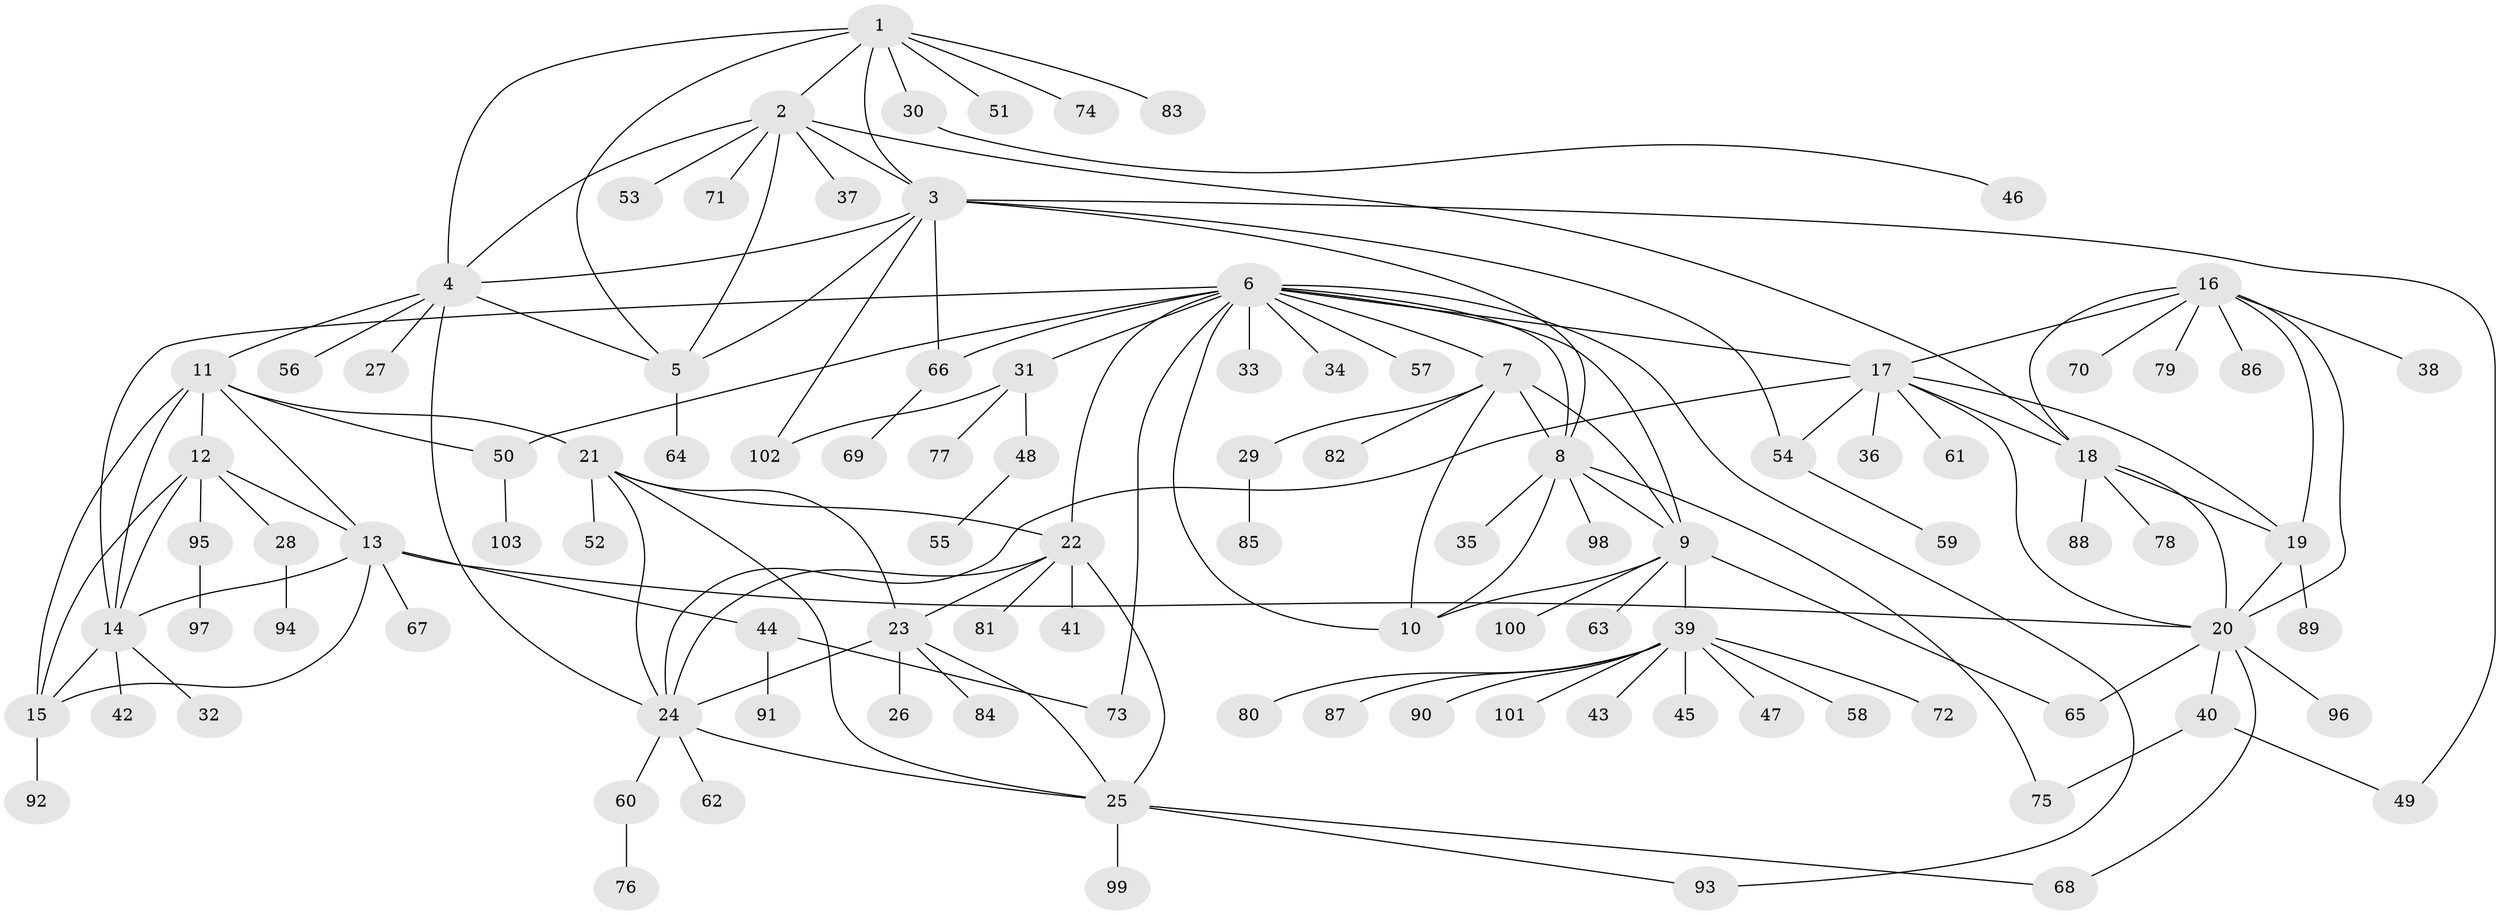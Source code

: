 // Generated by graph-tools (version 1.1) at 2025/02/03/09/25 03:02:38]
// undirected, 103 vertices, 148 edges
graph export_dot {
graph [start="1"]
  node [color=gray90,style=filled];
  1;
  2;
  3;
  4;
  5;
  6;
  7;
  8;
  9;
  10;
  11;
  12;
  13;
  14;
  15;
  16;
  17;
  18;
  19;
  20;
  21;
  22;
  23;
  24;
  25;
  26;
  27;
  28;
  29;
  30;
  31;
  32;
  33;
  34;
  35;
  36;
  37;
  38;
  39;
  40;
  41;
  42;
  43;
  44;
  45;
  46;
  47;
  48;
  49;
  50;
  51;
  52;
  53;
  54;
  55;
  56;
  57;
  58;
  59;
  60;
  61;
  62;
  63;
  64;
  65;
  66;
  67;
  68;
  69;
  70;
  71;
  72;
  73;
  74;
  75;
  76;
  77;
  78;
  79;
  80;
  81;
  82;
  83;
  84;
  85;
  86;
  87;
  88;
  89;
  90;
  91;
  92;
  93;
  94;
  95;
  96;
  97;
  98;
  99;
  100;
  101;
  102;
  103;
  1 -- 2;
  1 -- 3;
  1 -- 4;
  1 -- 5;
  1 -- 30;
  1 -- 51;
  1 -- 74;
  1 -- 83;
  2 -- 3;
  2 -- 4;
  2 -- 5;
  2 -- 18;
  2 -- 37;
  2 -- 53;
  2 -- 71;
  3 -- 4;
  3 -- 5;
  3 -- 8;
  3 -- 49;
  3 -- 54;
  3 -- 66;
  3 -- 102;
  4 -- 5;
  4 -- 11;
  4 -- 24;
  4 -- 27;
  4 -- 56;
  5 -- 64;
  6 -- 7;
  6 -- 8;
  6 -- 9;
  6 -- 10;
  6 -- 14;
  6 -- 17;
  6 -- 22;
  6 -- 31;
  6 -- 33;
  6 -- 34;
  6 -- 50;
  6 -- 57;
  6 -- 66;
  6 -- 73;
  6 -- 93;
  7 -- 8;
  7 -- 9;
  7 -- 10;
  7 -- 29;
  7 -- 82;
  8 -- 9;
  8 -- 10;
  8 -- 35;
  8 -- 75;
  8 -- 98;
  9 -- 10;
  9 -- 39;
  9 -- 63;
  9 -- 65;
  9 -- 100;
  11 -- 12;
  11 -- 13;
  11 -- 14;
  11 -- 15;
  11 -- 21;
  11 -- 50;
  12 -- 13;
  12 -- 14;
  12 -- 15;
  12 -- 28;
  12 -- 95;
  13 -- 14;
  13 -- 15;
  13 -- 20;
  13 -- 44;
  13 -- 67;
  14 -- 15;
  14 -- 32;
  14 -- 42;
  15 -- 92;
  16 -- 17;
  16 -- 18;
  16 -- 19;
  16 -- 20;
  16 -- 38;
  16 -- 70;
  16 -- 79;
  16 -- 86;
  17 -- 18;
  17 -- 19;
  17 -- 20;
  17 -- 24;
  17 -- 36;
  17 -- 54;
  17 -- 61;
  18 -- 19;
  18 -- 20;
  18 -- 78;
  18 -- 88;
  19 -- 20;
  19 -- 89;
  20 -- 40;
  20 -- 65;
  20 -- 68;
  20 -- 96;
  21 -- 22;
  21 -- 23;
  21 -- 24;
  21 -- 25;
  21 -- 52;
  22 -- 23;
  22 -- 24;
  22 -- 25;
  22 -- 41;
  22 -- 81;
  23 -- 24;
  23 -- 25;
  23 -- 26;
  23 -- 84;
  24 -- 25;
  24 -- 60;
  24 -- 62;
  25 -- 68;
  25 -- 93;
  25 -- 99;
  28 -- 94;
  29 -- 85;
  30 -- 46;
  31 -- 48;
  31 -- 77;
  31 -- 102;
  39 -- 43;
  39 -- 45;
  39 -- 47;
  39 -- 58;
  39 -- 72;
  39 -- 80;
  39 -- 87;
  39 -- 90;
  39 -- 101;
  40 -- 49;
  40 -- 75;
  44 -- 73;
  44 -- 91;
  48 -- 55;
  50 -- 103;
  54 -- 59;
  60 -- 76;
  66 -- 69;
  95 -- 97;
}
